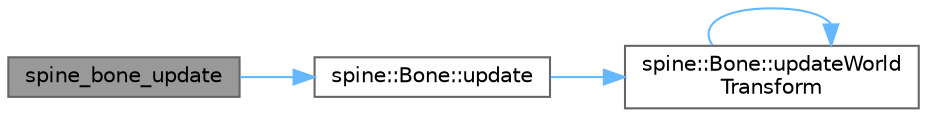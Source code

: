 digraph "spine_bone_update"
{
 // LATEX_PDF_SIZE
  bgcolor="transparent";
  edge [fontname=Helvetica,fontsize=10,labelfontname=Helvetica,labelfontsize=10];
  node [fontname=Helvetica,fontsize=10,shape=box,height=0.2,width=0.4];
  rankdir="LR";
  Node1 [id="Node000001",label="spine_bone_update",height=0.2,width=0.4,color="gray40", fillcolor="grey60", style="filled", fontcolor="black",tooltip=" "];
  Node1 -> Node2 [id="edge1_Node000001_Node000002",color="steelblue1",style="solid",tooltip=" "];
  Node2 [id="Node000002",label="spine::Bone::update",height=0.2,width=0.4,color="grey40", fillcolor="white", style="filled",URL="$classspine_1_1_bone.html#af7c9aed20952690c19df5d5db0b518c7",tooltip="Same as updateWorldTransform. This method exists for Bone to implement Spine::Updatable."];
  Node2 -> Node3 [id="edge2_Node000002_Node000003",color="steelblue1",style="solid",tooltip=" "];
  Node3 [id="Node000003",label="spine::Bone::updateWorld\lTransform",height=0.2,width=0.4,color="grey40", fillcolor="white", style="filled",URL="$classspine_1_1_bone.html#aedeb976475a3a7a629d21968efa62409",tooltip="Computes the world transform using the parent bone and this bone's local transform."];
  Node3 -> Node3 [id="edge3_Node000003_Node000003",color="steelblue1",style="solid",tooltip=" "];
}
